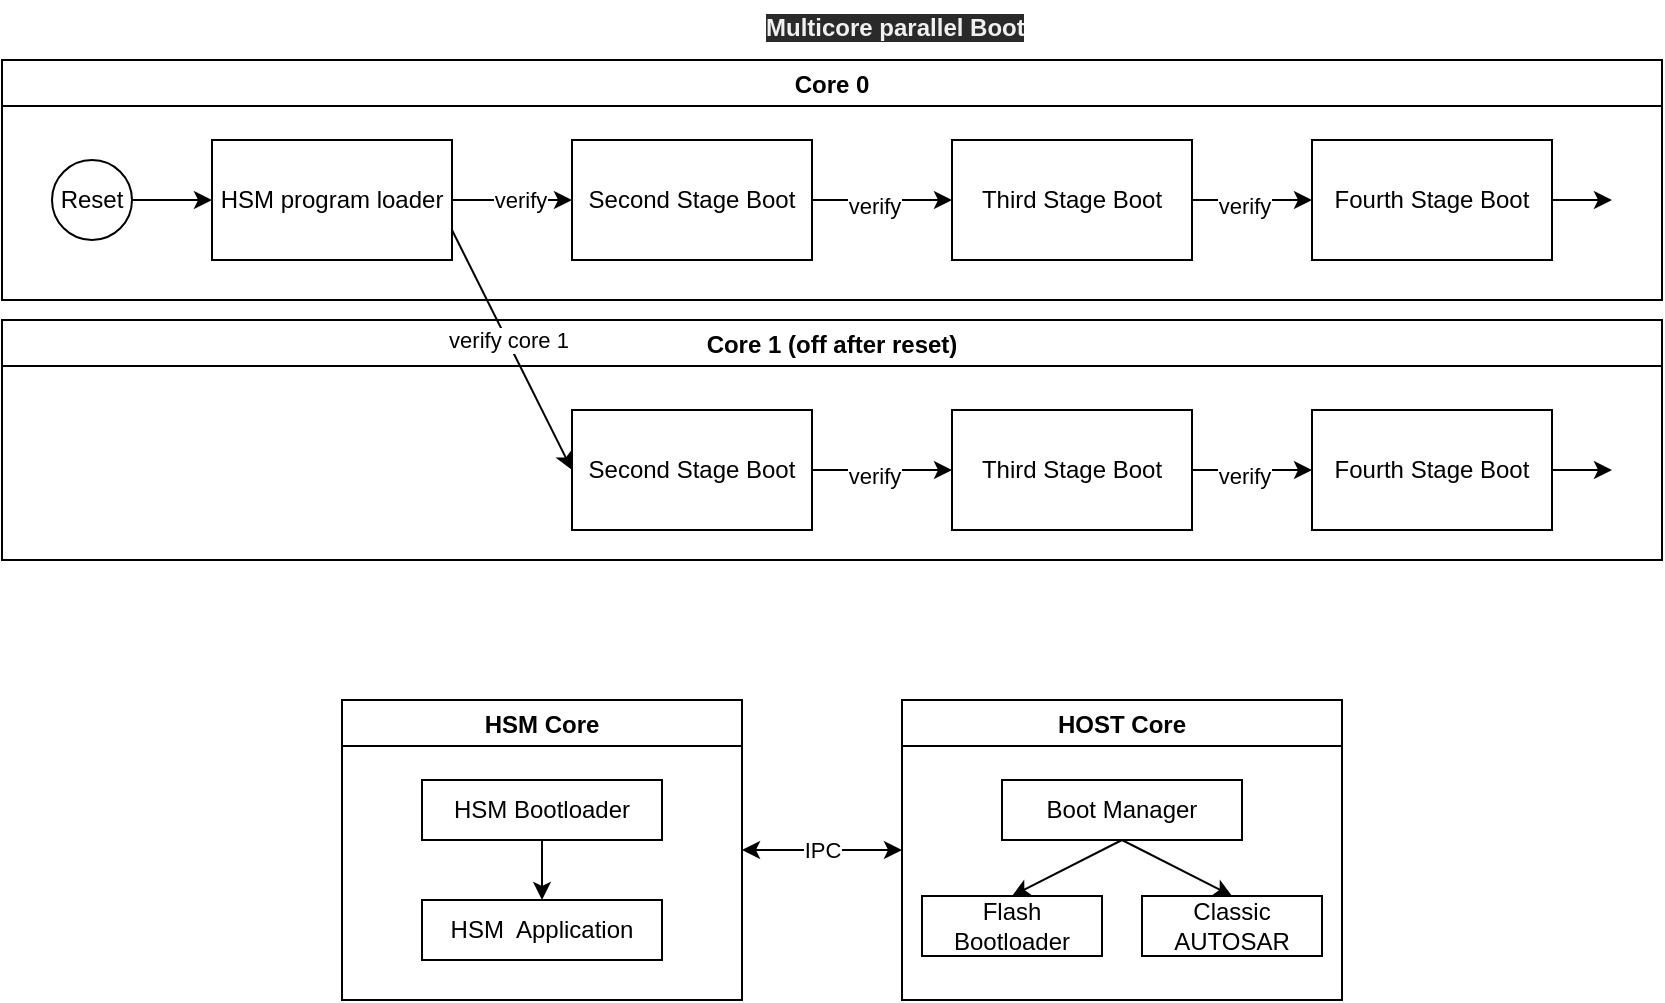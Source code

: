 <mxfile>
    <diagram id="A_jAInF4pn25QuKb8b2J" name="Page-1">
        <mxGraphModel dx="1664" dy="403" grid="1" gridSize="10" guides="1" tooltips="1" connect="1" arrows="1" fold="1" page="1" pageScale="1" pageWidth="827" pageHeight="1169" math="0" shadow="0">
            <root>
                <mxCell id="0"/>
                <mxCell id="1" parent="0"/>
                <mxCell id="16" value="Core 0" style="swimlane;" vertex="1" parent="1">
                    <mxGeometry x="-10" y="40" width="830" height="120" as="geometry"/>
                </mxCell>
                <mxCell id="2" value="HSM program loader" style="rounded=0;whiteSpace=wrap;html=1;" vertex="1" parent="16">
                    <mxGeometry x="105" y="40" width="120" height="60" as="geometry"/>
                </mxCell>
                <mxCell id="5" style="edgeStyle=none;html=1;exitX=1;exitY=0.5;exitDx=0;exitDy=0;entryX=0;entryY=0.5;entryDx=0;entryDy=0;" edge="1" parent="16" source="4" target="2">
                    <mxGeometry relative="1" as="geometry"/>
                </mxCell>
                <mxCell id="4" value="Reset" style="ellipse;whiteSpace=wrap;html=1;aspect=fixed;" vertex="1" parent="16">
                    <mxGeometry x="25" y="50" width="40" height="40" as="geometry"/>
                </mxCell>
                <mxCell id="6" value="Second Stage Boot" style="rounded=0;whiteSpace=wrap;html=1;" vertex="1" parent="16">
                    <mxGeometry x="285" y="40" width="120" height="60" as="geometry"/>
                </mxCell>
                <mxCell id="7" value="" style="edgeStyle=none;html=1;" edge="1" parent="16" source="2" target="6">
                    <mxGeometry relative="1" as="geometry"/>
                </mxCell>
                <mxCell id="8" value="verify" style="edgeLabel;html=1;align=center;verticalAlign=middle;resizable=0;points=[];" vertex="1" connectable="0" parent="7">
                    <mxGeometry x="-0.35" y="-3" relative="1" as="geometry">
                        <mxPoint x="14" y="-3" as="offset"/>
                    </mxGeometry>
                </mxCell>
                <mxCell id="9" value="Third Stage Boot" style="rounded=0;whiteSpace=wrap;html=1;" vertex="1" parent="16">
                    <mxGeometry x="475" y="40" width="120" height="60" as="geometry"/>
                </mxCell>
                <mxCell id="10" value="" style="edgeStyle=none;html=1;" edge="1" parent="16" source="6" target="9">
                    <mxGeometry relative="1" as="geometry"/>
                </mxCell>
                <mxCell id="11" value="verify" style="edgeLabel;html=1;align=center;verticalAlign=middle;resizable=0;points=[];" vertex="1" connectable="0" parent="10">
                    <mxGeometry x="-0.125" y="-3" relative="1" as="geometry">
                        <mxPoint as="offset"/>
                    </mxGeometry>
                </mxCell>
                <mxCell id="15" style="edgeStyle=none;html=1;exitX=1;exitY=0.5;exitDx=0;exitDy=0;" edge="1" parent="16" source="12">
                    <mxGeometry relative="1" as="geometry">
                        <mxPoint x="805" y="70" as="targetPoint"/>
                    </mxGeometry>
                </mxCell>
                <mxCell id="12" value="Fourth Stage Boot" style="rounded=0;whiteSpace=wrap;html=1;" vertex="1" parent="16">
                    <mxGeometry x="655" y="40" width="120" height="60" as="geometry"/>
                </mxCell>
                <mxCell id="13" value="" style="edgeStyle=none;html=1;" edge="1" parent="16" source="9" target="12">
                    <mxGeometry relative="1" as="geometry"/>
                </mxCell>
                <mxCell id="14" value="verify" style="edgeLabel;html=1;align=center;verticalAlign=middle;resizable=0;points=[];" vertex="1" connectable="0" parent="13">
                    <mxGeometry x="-0.15" y="-3" relative="1" as="geometry">
                        <mxPoint as="offset"/>
                    </mxGeometry>
                </mxCell>
                <mxCell id="18" value="Core 1 (off after reset)" style="swimlane;" vertex="1" parent="1">
                    <mxGeometry x="-10" y="170" width="830" height="120" as="geometry"/>
                </mxCell>
                <mxCell id="33" value="Second Stage Boot" style="rounded=0;whiteSpace=wrap;html=1;" vertex="1" parent="18">
                    <mxGeometry x="285" y="45" width="120" height="60" as="geometry"/>
                </mxCell>
                <mxCell id="34" value="Third Stage Boot" style="rounded=0;whiteSpace=wrap;html=1;" vertex="1" parent="18">
                    <mxGeometry x="475" y="45" width="120" height="60" as="geometry"/>
                </mxCell>
                <mxCell id="35" value="" style="edgeStyle=none;html=1;" edge="1" parent="18" source="33" target="34">
                    <mxGeometry relative="1" as="geometry"/>
                </mxCell>
                <mxCell id="36" value="verify" style="edgeLabel;html=1;align=center;verticalAlign=middle;resizable=0;points=[];" vertex="1" connectable="0" parent="35">
                    <mxGeometry x="-0.125" y="-3" relative="1" as="geometry">
                        <mxPoint as="offset"/>
                    </mxGeometry>
                </mxCell>
                <mxCell id="37" style="edgeStyle=none;html=1;exitX=1;exitY=0.5;exitDx=0;exitDy=0;" edge="1" parent="18" source="38">
                    <mxGeometry relative="1" as="geometry">
                        <mxPoint x="805" y="75" as="targetPoint"/>
                    </mxGeometry>
                </mxCell>
                <mxCell id="38" value="Fourth Stage Boot" style="rounded=0;whiteSpace=wrap;html=1;" vertex="1" parent="18">
                    <mxGeometry x="655" y="45" width="120" height="60" as="geometry"/>
                </mxCell>
                <mxCell id="39" value="" style="edgeStyle=none;html=1;" edge="1" parent="18" source="34" target="38">
                    <mxGeometry relative="1" as="geometry"/>
                </mxCell>
                <mxCell id="40" value="verify" style="edgeLabel;html=1;align=center;verticalAlign=middle;resizable=0;points=[];" vertex="1" connectable="0" parent="39">
                    <mxGeometry x="-0.15" y="-3" relative="1" as="geometry">
                        <mxPoint as="offset"/>
                    </mxGeometry>
                </mxCell>
                <mxCell id="20" value="&lt;meta charset=&quot;utf-8&quot;&gt;&lt;span style=&quot;color: rgb(240, 240, 240); font-family: helvetica; font-size: 12px; font-style: normal; font-weight: 700; letter-spacing: normal; text-align: center; text-indent: 0px; text-transform: none; word-spacing: 0px; background-color: rgb(42, 42, 42); display: inline; float: none;&quot;&gt;Multicore parallel Boot&lt;/span&gt;" style="text;whiteSpace=wrap;html=1;" vertex="1" parent="1">
                    <mxGeometry x="370" y="10" width="150" height="30" as="geometry"/>
                </mxCell>
                <mxCell id="41" style="edgeStyle=none;html=1;exitX=1;exitY=0.75;exitDx=0;exitDy=0;entryX=0;entryY=0.5;entryDx=0;entryDy=0;" edge="1" parent="1" source="2" target="33">
                    <mxGeometry relative="1" as="geometry"/>
                </mxCell>
                <mxCell id="42" value="verify core 1" style="edgeLabel;html=1;align=center;verticalAlign=middle;resizable=0;points=[];" vertex="1" connectable="0" parent="41">
                    <mxGeometry x="-0.08" relative="1" as="geometry">
                        <mxPoint as="offset"/>
                    </mxGeometry>
                </mxCell>
                <mxCell id="53" style="html=1;exitX=1;exitY=0.5;exitDx=0;exitDy=0;entryX=0;entryY=0.5;entryDx=0;entryDy=0;endArrow=classic;endFill=1;startArrow=classic;startFill=1;" edge="1" parent="1" source="43" target="44">
                    <mxGeometry relative="1" as="geometry"/>
                </mxCell>
                <mxCell id="54" value="IPC" style="edgeLabel;html=1;align=center;verticalAlign=middle;resizable=0;points=[];" vertex="1" connectable="0" parent="53">
                    <mxGeometry x="-0.225" y="-4" relative="1" as="geometry">
                        <mxPoint x="9" y="-4" as="offset"/>
                    </mxGeometry>
                </mxCell>
                <mxCell id="43" value="HSM Core" style="swimlane;" vertex="1" parent="1">
                    <mxGeometry x="160" y="360" width="200" height="150" as="geometry"/>
                </mxCell>
                <mxCell id="47" value="" style="edgeStyle=none;html=1;" edge="1" parent="43" source="45" target="46">
                    <mxGeometry relative="1" as="geometry"/>
                </mxCell>
                <mxCell id="45" value="HSM Bootloader" style="rounded=0;whiteSpace=wrap;html=1;" vertex="1" parent="43">
                    <mxGeometry x="40" y="40" width="120" height="30" as="geometry"/>
                </mxCell>
                <mxCell id="46" value="HSM&amp;nbsp; Application" style="rounded=0;whiteSpace=wrap;html=1;" vertex="1" parent="43">
                    <mxGeometry x="40" y="100" width="120" height="30" as="geometry"/>
                </mxCell>
                <mxCell id="44" value="HOST Core" style="swimlane;" vertex="1" parent="1">
                    <mxGeometry x="440" y="360" width="220" height="150" as="geometry"/>
                </mxCell>
                <mxCell id="50" style="edgeStyle=none;html=1;exitX=0.5;exitY=1;exitDx=0;exitDy=0;entryX=0.5;entryY=0;entryDx=0;entryDy=0;" edge="1" parent="44" source="48" target="49">
                    <mxGeometry relative="1" as="geometry"/>
                </mxCell>
                <mxCell id="52" style="edgeStyle=none;html=1;exitX=0.5;exitY=1;exitDx=0;exitDy=0;entryX=0.5;entryY=0;entryDx=0;entryDy=0;" edge="1" parent="44" source="48" target="51">
                    <mxGeometry relative="1" as="geometry"/>
                </mxCell>
                <mxCell id="48" value="Boot Manager" style="rounded=0;whiteSpace=wrap;html=1;" vertex="1" parent="44">
                    <mxGeometry x="50" y="40" width="120" height="30" as="geometry"/>
                </mxCell>
                <mxCell id="49" value="Flash Bootloader" style="rounded=0;whiteSpace=wrap;html=1;" vertex="1" parent="44">
                    <mxGeometry x="10" y="98" width="90" height="30" as="geometry"/>
                </mxCell>
                <mxCell id="51" value="Classic&lt;br&gt;AUTOSAR" style="rounded=0;whiteSpace=wrap;html=1;" vertex="1" parent="44">
                    <mxGeometry x="120" y="98" width="90" height="30" as="geometry"/>
                </mxCell>
            </root>
        </mxGraphModel>
    </diagram>
</mxfile>